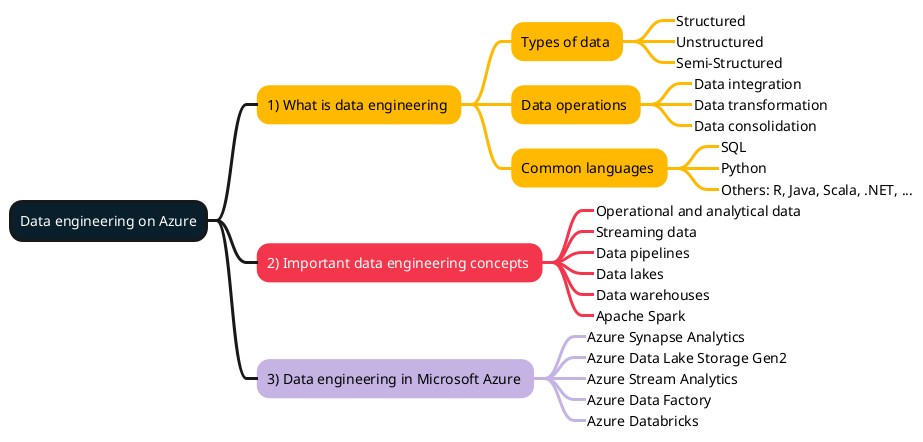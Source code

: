 @startmindmap
<style>
:depth(0) {
    BackgroundColor #091f2c
    FontColor #ffffff
    LineThickness 3.0
}
.topic1 {
    BackgroundColor #ffb900
    LineColor #ffb900
    LineThickness 3.0
    FontColor #000000
}
.topic2 {
    BackgroundColor #f4364c
    LineColor #f4364c
    LineThickness 3.0
    FontColor #ffffff
}
.topic3 {
    BackgroundColor #c5b4e3
    LineColor #c5b4e3
    LineThickness 3.0
    FontColor #000000
}
.topic4 {
    BackgroundColor #e1d3c7
    LineColor #e1d3c7
    LineThickness 3.0
    FontColor #000000
}
.topic5 {
    BackgroundColor #07641d
    LineColor #07641d
    LineThickness 3.0
    FontColor #ffffff
}
</style>
+ Data engineering on Azure
++ 1) What is data engineering <<topic1>>
+++ Types of data <<topic1>>
++++_ Structured
++++_ Unstructured
++++_ Semi-Structured
+++ Data operations <<topic1>>
++++_ Data integration
++++_ Data transformation
++++_ Data consolidation
+++ Common languages <<topic1>>
++++_ SQL
++++_ Python
++++_ Others: R, Java, Scala, .NET, ...
++ 2) Important data engineering concepts <<topic2>>
+++_ Operational and analytical data
+++_ Streaming data
+++_ Data pipelines
+++_ Data lakes
+++_ Data warehouses
+++_ Apache Spark
++ 3) Data engineering in Microsoft Azure <<topic3>>
+++_ Azure Synapse Analytics
+++_ Azure Data Lake Storage Gen2
+++_ Azure Stream Analytics
+++_ Azure Data Factory
+++_ Azure Databricks
@endmindmap